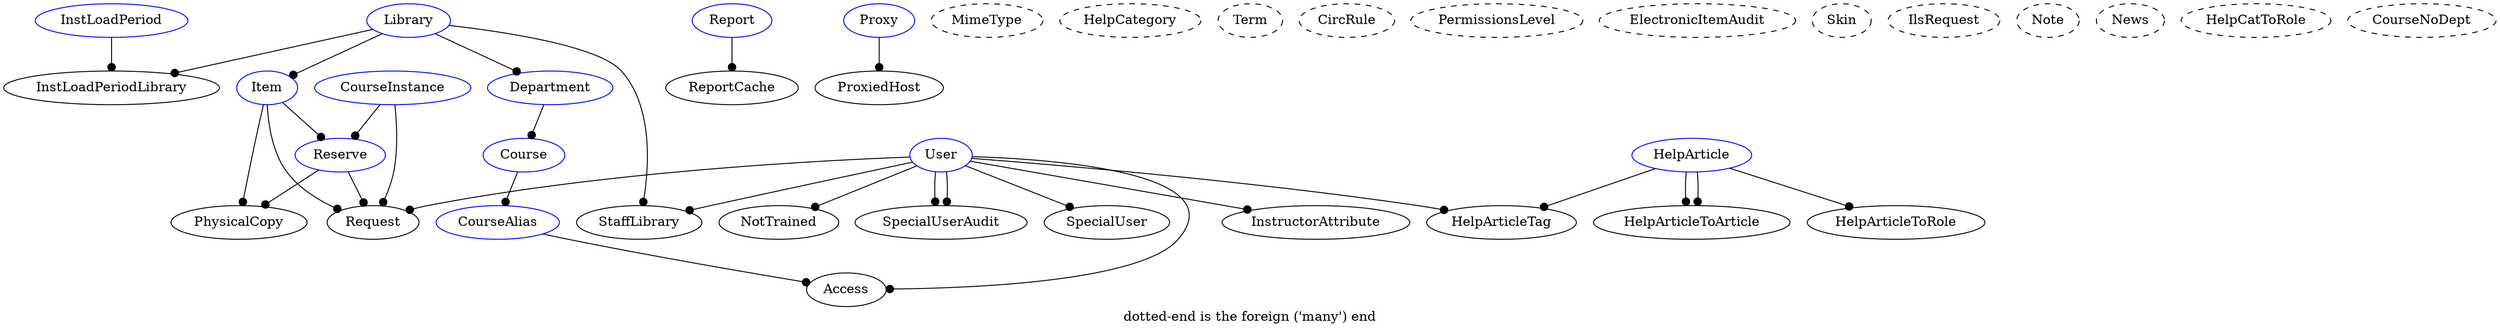 digraph a {
graph [ label="dotted-end is the foreign ('many') end", splines=true ]
InstLoadPeriod -> InstLoadPeriodLibrary [ arrowhead=dot, arrowtail=none ];
Department -> Course [ arrowhead=dot, arrowtail=none ];
HelpArticle -> HelpArticleTag [ arrowhead=dot, arrowtail=none ];
HelpArticle -> HelpArticleToArticle [ arrowhead=dot, arrowtail=none ];
HelpArticle -> HelpArticleToRole [ arrowhead=dot, arrowtail=none ];
HelpArticle -> HelpArticleToArticle [ arrowhead=dot, arrowtail=none ];
CourseInstance -> Reserve [ arrowhead=dot, arrowtail=none ];
CourseInstance -> Request [ arrowhead=dot, arrowtail=none ];
User -> Request [ arrowhead=dot, arrowtail=none ];
Item -> Request [ arrowhead=dot, arrowtail=none ];
Item -> PhysicalCopy [ arrowhead=dot, arrowtail=none ];
Item -> Reserve [ arrowhead=dot, arrowtail=none ];
Reserve -> Request [ arrowhead=dot, arrowtail=none ];
Reserve -> PhysicalCopy [ arrowhead=dot, arrowtail=none ];
Library -> Item [ arrowhead=dot, arrowtail=none ];
User -> InstructorAttribute [ arrowhead=dot, arrowtail=none ];
User -> NotTrained [ arrowhead=dot, arrowtail=none ];
User -> SpecialUserAudit [ arrowhead=dot, arrowtail=none ];
User -> HelpArticleTag [ arrowhead=dot, arrowtail=none ];
User -> SpecialUser [ arrowhead=dot, arrowtail=none ];
User -> StaffLibrary [ arrowhead=dot, arrowtail=none ];
User -> SpecialUserAudit [ arrowhead=dot, arrowtail=none ];
User -> Access [ arrowhead=dot, arrowtail=none ];
Report -> ReportCache [ arrowhead=dot, arrowtail=none ];
Proxy -> ProxiedHost [ arrowhead=dot, arrowtail=none ];
Library -> Department [ arrowhead=dot, arrowtail=none ];
Library -> InstLoadPeriodLibrary [ arrowhead=dot, arrowtail=none ];
Library -> StaffLibrary [ arrowhead=dot, arrowtail=none ];
Course -> CourseAlias [ arrowhead=dot, arrowtail=none ];
CourseAlias -> Access [ arrowhead=dot, arrowtail=none ];
MimeType [ style=dashed ]
HelpCategory [ style=dashed ]
Term [ style=dashed ]
CircRule [ style=dashed ]
PermissionsLevel [ style=dashed ]
ElectronicItemAudit [ style=dashed ]
Skin [ style=dashed ]
IlsRequest [ style=dashed ]
Note [ style=dashed ]
News [ style=dashed ]
HelpCatToRole [ style=dashed ]
CourseNoDept [ style=dashed ]
Course [ color=blue ]
Item [ color=blue ]
InstLoadPeriod [ color=blue ]
Report [ color=blue ]
Library [ color=blue ]
CourseInstance [ color=blue ]
User [ color=blue ]
CourseAlias [ color=blue ]
Department [ color=blue ]
HelpArticle [ color=blue ]
Reserve [ color=blue ]
Proxy [ color=blue ]
}
